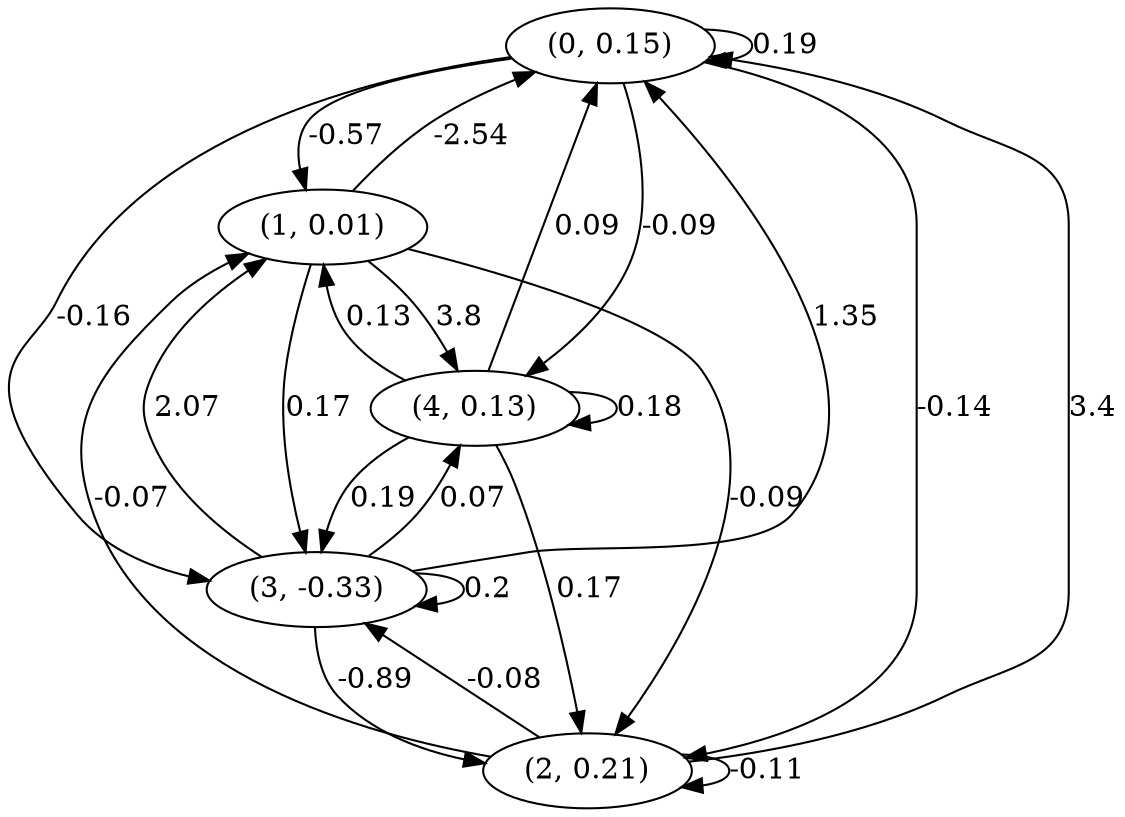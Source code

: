 digraph {
    0 [ label = "(0, 0.15)" ]
    1 [ label = "(1, 0.01)" ]
    2 [ label = "(2, 0.21)" ]
    3 [ label = "(3, -0.33)" ]
    4 [ label = "(4, 0.13)" ]
    0 -> 0 [ label = "0.19" ]
    2 -> 2 [ label = "-0.11" ]
    3 -> 3 [ label = "0.2" ]
    4 -> 4 [ label = "0.18" ]
    1 -> 0 [ label = "-2.54" ]
    2 -> 0 [ label = "3.4" ]
    3 -> 0 [ label = "1.35" ]
    4 -> 0 [ label = "0.09" ]
    0 -> 1 [ label = "-0.57" ]
    2 -> 1 [ label = "-0.07" ]
    3 -> 1 [ label = "2.07" ]
    4 -> 1 [ label = "0.13" ]
    0 -> 2 [ label = "-0.14" ]
    1 -> 2 [ label = "-0.09" ]
    3 -> 2 [ label = "-0.89" ]
    4 -> 2 [ label = "0.17" ]
    0 -> 3 [ label = "-0.16" ]
    1 -> 3 [ label = "0.17" ]
    2 -> 3 [ label = "-0.08" ]
    4 -> 3 [ label = "0.19" ]
    0 -> 4 [ label = "-0.09" ]
    1 -> 4 [ label = "3.8" ]
    3 -> 4 [ label = "0.07" ]
}

